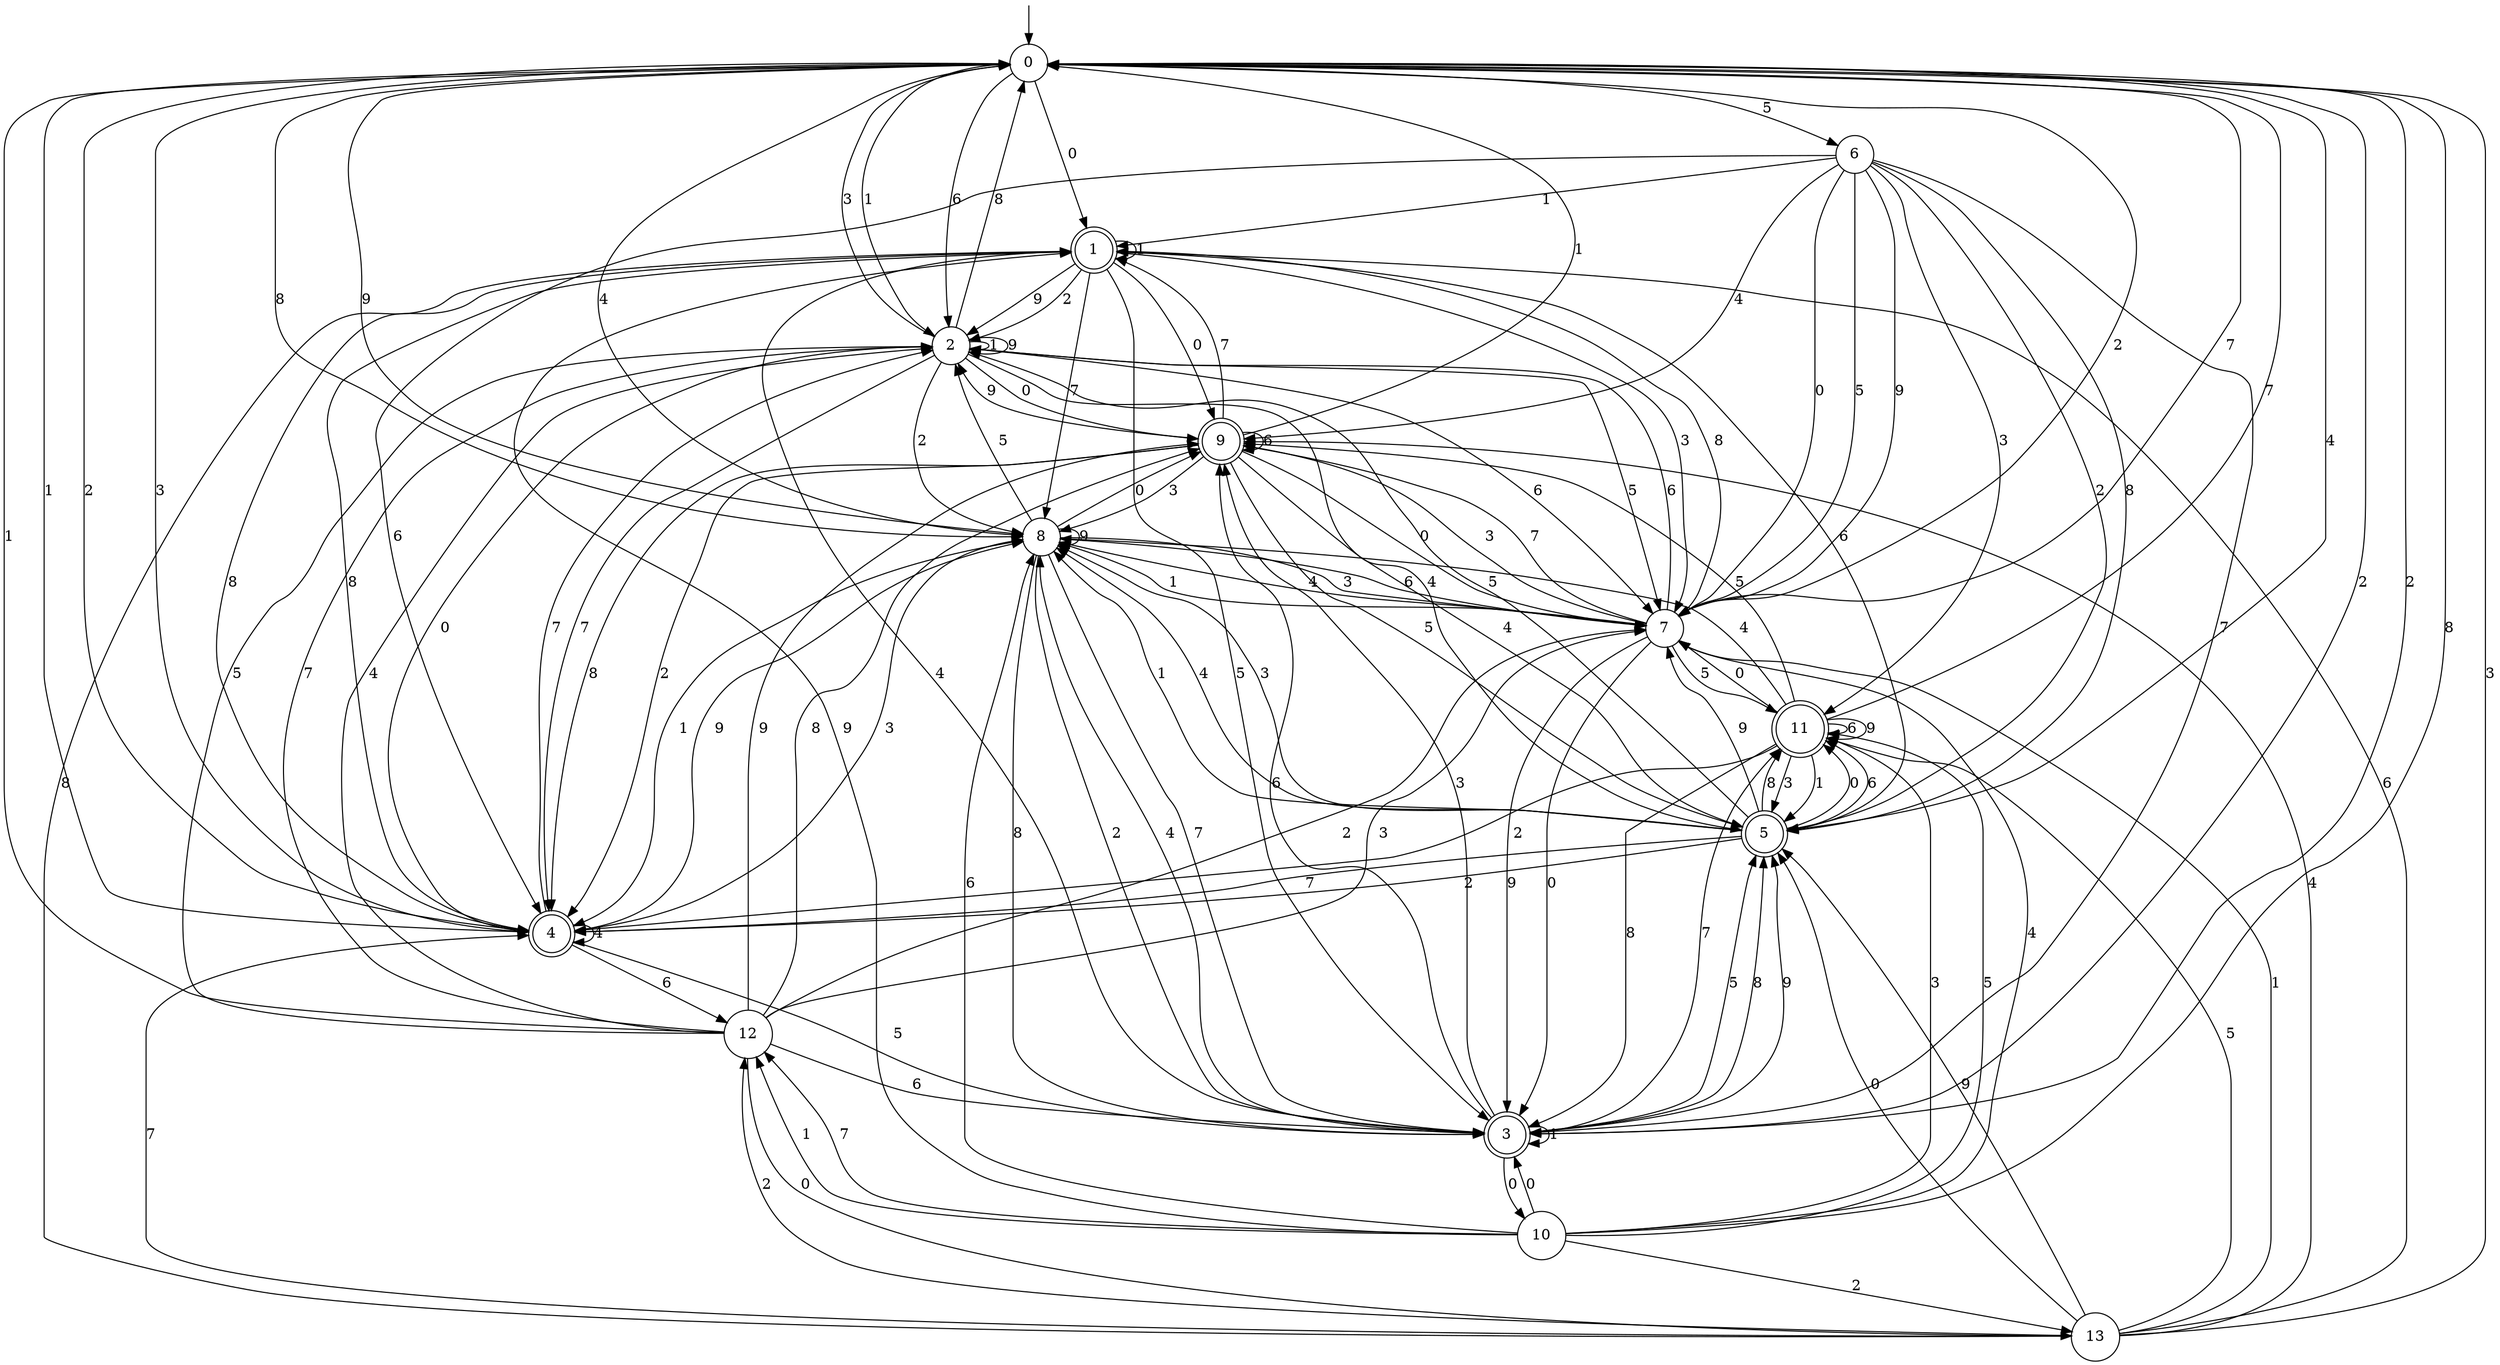 digraph g {

	s0 [shape="circle" label="0"];
	s1 [shape="doublecircle" label="1"];
	s2 [shape="circle" label="2"];
	s3 [shape="doublecircle" label="3"];
	s4 [shape="doublecircle" label="4"];
	s5 [shape="doublecircle" label="5"];
	s6 [shape="circle" label="6"];
	s7 [shape="circle" label="7"];
	s8 [shape="circle" label="8"];
	s9 [shape="doublecircle" label="9"];
	s10 [shape="circle" label="10"];
	s11 [shape="doublecircle" label="11"];
	s12 [shape="circle" label="12"];
	s13 [shape="circle" label="13"];
	s0 -> s1 [label="0"];
	s0 -> s2 [label="1"];
	s0 -> s3 [label="2"];
	s0 -> s4 [label="3"];
	s0 -> s5 [label="4"];
	s0 -> s6 [label="5"];
	s0 -> s2 [label="6"];
	s0 -> s7 [label="7"];
	s0 -> s8 [label="8"];
	s0 -> s8 [label="9"];
	s1 -> s9 [label="0"];
	s1 -> s1 [label="1"];
	s1 -> s2 [label="2"];
	s1 -> s7 [label="3"];
	s1 -> s3 [label="4"];
	s1 -> s3 [label="5"];
	s1 -> s5 [label="6"];
	s1 -> s8 [label="7"];
	s1 -> s4 [label="8"];
	s1 -> s2 [label="9"];
	s2 -> s9 [label="0"];
	s2 -> s2 [label="1"];
	s2 -> s8 [label="2"];
	s2 -> s0 [label="3"];
	s2 -> s5 [label="4"];
	s2 -> s7 [label="5"];
	s2 -> s7 [label="6"];
	s2 -> s4 [label="7"];
	s2 -> s0 [label="8"];
	s2 -> s2 [label="9"];
	s3 -> s10 [label="0"];
	s3 -> s3 [label="1"];
	s3 -> s0 [label="2"];
	s3 -> s9 [label="3"];
	s3 -> s8 [label="4"];
	s3 -> s5 [label="5"];
	s3 -> s9 [label="6"];
	s3 -> s11 [label="7"];
	s3 -> s5 [label="8"];
	s3 -> s5 [label="9"];
	s4 -> s2 [label="0"];
	s4 -> s0 [label="1"];
	s4 -> s0 [label="2"];
	s4 -> s8 [label="3"];
	s4 -> s4 [label="4"];
	s4 -> s3 [label="5"];
	s4 -> s12 [label="6"];
	s4 -> s2 [label="7"];
	s4 -> s1 [label="8"];
	s4 -> s8 [label="9"];
	s5 -> s11 [label="0"];
	s5 -> s8 [label="1"];
	s5 -> s4 [label="2"];
	s5 -> s8 [label="3"];
	s5 -> s8 [label="4"];
	s5 -> s2 [label="5"];
	s5 -> s11 [label="6"];
	s5 -> s4 [label="7"];
	s5 -> s11 [label="8"];
	s5 -> s7 [label="9"];
	s6 -> s7 [label="0"];
	s6 -> s1 [label="1"];
	s6 -> s5 [label="2"];
	s6 -> s11 [label="3"];
	s6 -> s9 [label="4"];
	s6 -> s7 [label="5"];
	s6 -> s4 [label="6"];
	s6 -> s3 [label="7"];
	s6 -> s5 [label="8"];
	s6 -> s7 [label="9"];
	s7 -> s3 [label="0"];
	s7 -> s8 [label="1"];
	s7 -> s0 [label="2"];
	s7 -> s9 [label="3"];
	s7 -> s8 [label="4"];
	s7 -> s11 [label="5"];
	s7 -> s2 [label="6"];
	s7 -> s9 [label="7"];
	s7 -> s1 [label="8"];
	s7 -> s3 [label="9"];
	s8 -> s9 [label="0"];
	s8 -> s4 [label="1"];
	s8 -> s3 [label="2"];
	s8 -> s7 [label="3"];
	s8 -> s0 [label="4"];
	s8 -> s2 [label="5"];
	s8 -> s7 [label="6"];
	s8 -> s3 [label="7"];
	s8 -> s3 [label="8"];
	s8 -> s8 [label="9"];
	s9 -> s7 [label="0"];
	s9 -> s0 [label="1"];
	s9 -> s4 [label="2"];
	s9 -> s8 [label="3"];
	s9 -> s5 [label="4"];
	s9 -> s5 [label="5"];
	s9 -> s9 [label="6"];
	s9 -> s1 [label="7"];
	s9 -> s4 [label="8"];
	s9 -> s2 [label="9"];
	s10 -> s3 [label="0"];
	s10 -> s12 [label="1"];
	s10 -> s13 [label="2"];
	s10 -> s11 [label="3"];
	s10 -> s7 [label="4"];
	s10 -> s11 [label="5"];
	s10 -> s8 [label="6"];
	s10 -> s12 [label="7"];
	s10 -> s0 [label="8"];
	s10 -> s1 [label="9"];
	s11 -> s7 [label="0"];
	s11 -> s5 [label="1"];
	s11 -> s4 [label="2"];
	s11 -> s5 [label="3"];
	s11 -> s8 [label="4"];
	s11 -> s9 [label="5"];
	s11 -> s11 [label="6"];
	s11 -> s0 [label="7"];
	s11 -> s3 [label="8"];
	s11 -> s11 [label="9"];
	s12 -> s13 [label="0"];
	s12 -> s0 [label="1"];
	s12 -> s7 [label="2"];
	s12 -> s7 [label="3"];
	s12 -> s2 [label="4"];
	s12 -> s2 [label="5"];
	s12 -> s3 [label="6"];
	s12 -> s2 [label="7"];
	s12 -> s9 [label="8"];
	s12 -> s9 [label="9"];
	s13 -> s5 [label="0"];
	s13 -> s7 [label="1"];
	s13 -> s12 [label="2"];
	s13 -> s0 [label="3"];
	s13 -> s9 [label="4"];
	s13 -> s11 [label="5"];
	s13 -> s1 [label="6"];
	s13 -> s4 [label="7"];
	s13 -> s1 [label="8"];
	s13 -> s5 [label="9"];

__start0 [label="" shape="none" width="0" height="0"];
__start0 -> s0;

}
